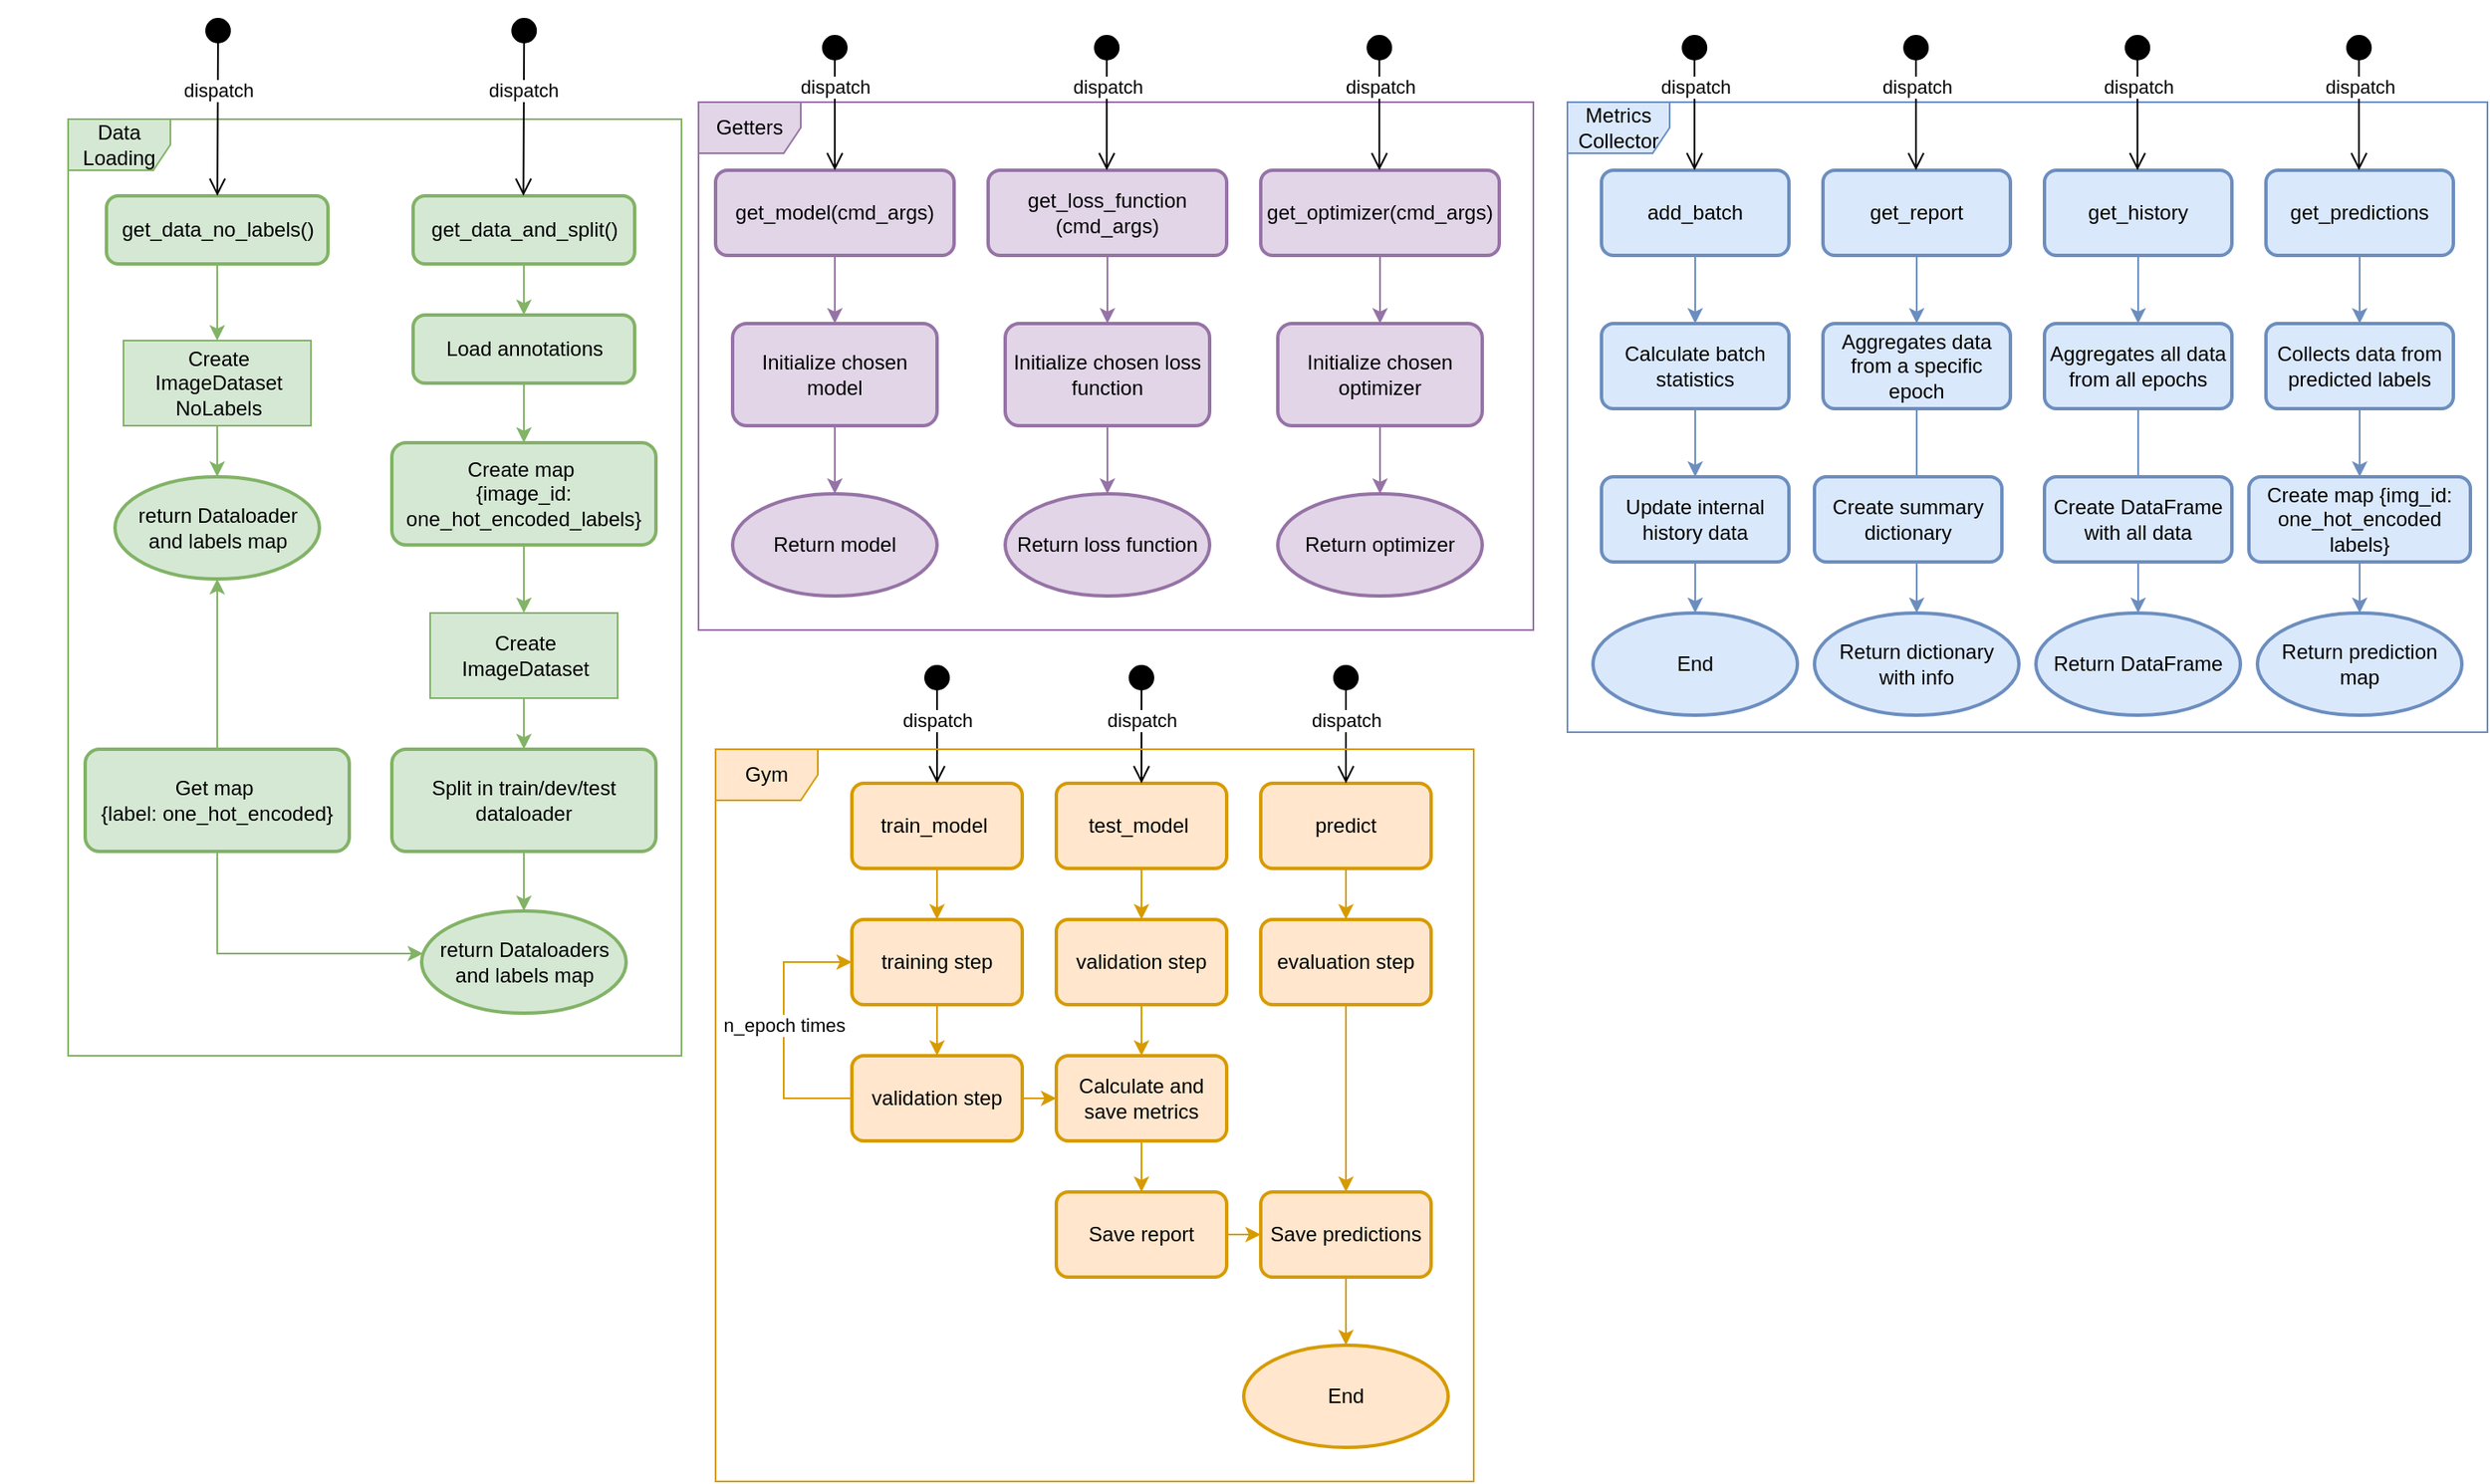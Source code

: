 <mxfile version="20.6.2" type="device"><diagram id="otfZ_aw-mRgFT-Xx-o0A" name="Page-1"><mxGraphModel dx="1581" dy="905" grid="1" gridSize="10" guides="1" tooltips="1" connect="1" arrows="1" fold="1" page="1" pageScale="1" pageWidth="827" pageHeight="1169" math="0" shadow="0"><root><mxCell id="0"/><mxCell id="1" parent="0"/><mxCell id="7wDRAXU-o127ihv3jIuK-36" value="" style="group" vertex="1" connectable="0" parent="1"><mxGeometry x="30" y="80" width="430" height="600" as="geometry"/></mxCell><mxCell id="7wDRAXU-o127ihv3jIuK-1" value="Data Loading" style="shape=umlFrame;whiteSpace=wrap;html=1;fillColor=#d5e8d4;strokeColor=#82b366;" vertex="1" parent="7wDRAXU-o127ihv3jIuK-36"><mxGeometry x="40" y="50" width="360" height="550" as="geometry"/></mxCell><mxCell id="7wDRAXU-o127ihv3jIuK-2" value="Create&lt;br&gt;ImageDataset" style="html=1;fillColor=#d5e8d4;strokeColor=#82b366;" vertex="1" parent="7wDRAXU-o127ihv3jIuK-36"><mxGeometry x="252.5" y="340" width="110" height="50" as="geometry"/></mxCell><mxCell id="7wDRAXU-o127ihv3jIuK-3" value="Create&lt;br&gt;ImageDataset&lt;br&gt;NoLabels" style="html=1;fillColor=#d5e8d4;strokeColor=#82b366;" vertex="1" parent="7wDRAXU-o127ihv3jIuK-36"><mxGeometry x="72.5" y="180" width="110" height="50" as="geometry"/></mxCell><mxCell id="7wDRAXU-o127ihv3jIuK-4" value="get_data_and_split()" style="rounded=1;whiteSpace=wrap;html=1;absoluteArcSize=1;arcSize=14;strokeWidth=2;fillColor=#d5e8d4;strokeColor=#82b366;" vertex="1" parent="7wDRAXU-o127ihv3jIuK-36"><mxGeometry x="242.5" y="95" width="130" height="40" as="geometry"/></mxCell><mxCell id="7wDRAXU-o127ihv3jIuK-7" style="edgeStyle=orthogonalEdgeStyle;rounded=0;orthogonalLoop=1;jettySize=auto;html=1;curved=1;fillColor=#d5e8d4;strokeColor=#82b366;" edge="1" parent="7wDRAXU-o127ihv3jIuK-36" source="7wDRAXU-o127ihv3jIuK-5" target="7wDRAXU-o127ihv3jIuK-3"><mxGeometry relative="1" as="geometry"/></mxCell><mxCell id="7wDRAXU-o127ihv3jIuK-5" value="get_data_no_labels()" style="rounded=1;whiteSpace=wrap;html=1;absoluteArcSize=1;arcSize=14;strokeWidth=2;fillColor=#d5e8d4;strokeColor=#82b366;" vertex="1" parent="7wDRAXU-o127ihv3jIuK-36"><mxGeometry x="62.5" y="95" width="130" height="40" as="geometry"/></mxCell><mxCell id="7wDRAXU-o127ihv3jIuK-10" style="rounded=0;orthogonalLoop=1;jettySize=auto;html=1;fillColor=#d5e8d4;strokeColor=#82b366;" edge="1" parent="7wDRAXU-o127ihv3jIuK-36" source="7wDRAXU-o127ihv3jIuK-11" target="7wDRAXU-o127ihv3jIuK-2"><mxGeometry relative="1" as="geometry"/></mxCell><mxCell id="7wDRAXU-o127ihv3jIuK-6" value="Load annotations" style="rounded=1;whiteSpace=wrap;html=1;absoluteArcSize=1;arcSize=14;strokeWidth=2;fillColor=#d5e8d4;strokeColor=#82b366;" vertex="1" parent="7wDRAXU-o127ihv3jIuK-36"><mxGeometry x="242.5" y="165" width="130" height="40" as="geometry"/></mxCell><mxCell id="7wDRAXU-o127ihv3jIuK-9" style="edgeStyle=orthogonalEdgeStyle;curved=1;rounded=0;orthogonalLoop=1;jettySize=auto;html=1;fillColor=#d5e8d4;strokeColor=#82b366;" edge="1" parent="7wDRAXU-o127ihv3jIuK-36" source="7wDRAXU-o127ihv3jIuK-4" target="7wDRAXU-o127ihv3jIuK-6"><mxGeometry relative="1" as="geometry"/></mxCell><mxCell id="7wDRAXU-o127ihv3jIuK-11" value="Create map&amp;nbsp;&lt;br&gt;{image_id: one_hot_encoded_labels}" style="whiteSpace=wrap;html=1;rounded=1;arcSize=14;strokeWidth=2;fillColor=#d5e8d4;strokeColor=#82b366;" vertex="1" parent="7wDRAXU-o127ihv3jIuK-36"><mxGeometry x="230" y="240" width="155" height="60" as="geometry"/></mxCell><mxCell id="7wDRAXU-o127ihv3jIuK-12" value="" style="rounded=0;orthogonalLoop=1;jettySize=auto;html=1;fillColor=#d5e8d4;strokeColor=#82b366;" edge="1" parent="7wDRAXU-o127ihv3jIuK-36" source="7wDRAXU-o127ihv3jIuK-6" target="7wDRAXU-o127ihv3jIuK-11"><mxGeometry relative="1" as="geometry"/></mxCell><mxCell id="7wDRAXU-o127ihv3jIuK-16" value="Split in train/dev/test&lt;br&gt;dataloader" style="whiteSpace=wrap;html=1;rounded=1;arcSize=14;strokeWidth=2;fillColor=#d5e8d4;strokeColor=#82b366;" vertex="1" parent="7wDRAXU-o127ihv3jIuK-36"><mxGeometry x="230" y="420" width="155" height="60" as="geometry"/></mxCell><mxCell id="7wDRAXU-o127ihv3jIuK-19" style="rounded=0;orthogonalLoop=1;jettySize=auto;html=1;fillColor=#d5e8d4;strokeColor=#82b366;" edge="1" parent="7wDRAXU-o127ihv3jIuK-36" source="7wDRAXU-o127ihv3jIuK-2" target="7wDRAXU-o127ihv3jIuK-16"><mxGeometry relative="1" as="geometry"/></mxCell><mxCell id="7wDRAXU-o127ihv3jIuK-21" value="return Dataloaders&lt;br&gt;and labels map" style="ellipse;whiteSpace=wrap;html=1;rounded=1;arcSize=14;strokeWidth=2;fillColor=#d5e8d4;strokeColor=#82b366;" vertex="1" parent="7wDRAXU-o127ihv3jIuK-36"><mxGeometry x="247.5" y="515" width="120" height="60" as="geometry"/></mxCell><mxCell id="7wDRAXU-o127ihv3jIuK-26" style="edgeStyle=none;rounded=0;orthogonalLoop=1;jettySize=auto;html=1;fillColor=#d5e8d4;strokeColor=#82b366;" edge="1" parent="7wDRAXU-o127ihv3jIuK-36" source="7wDRAXU-o127ihv3jIuK-16" target="7wDRAXU-o127ihv3jIuK-21"><mxGeometry relative="1" as="geometry"/></mxCell><mxCell id="7wDRAXU-o127ihv3jIuK-27" value="return Dataloader&lt;br&gt;and labels map" style="ellipse;whiteSpace=wrap;html=1;rounded=1;arcSize=14;strokeWidth=2;fillColor=#d5e8d4;strokeColor=#82b366;" vertex="1" parent="7wDRAXU-o127ihv3jIuK-36"><mxGeometry x="67.5" y="260" width="120" height="60" as="geometry"/></mxCell><mxCell id="7wDRAXU-o127ihv3jIuK-28" style="edgeStyle=none;rounded=0;orthogonalLoop=1;jettySize=auto;html=1;fillColor=#d5e8d4;strokeColor=#82b366;" edge="1" parent="7wDRAXU-o127ihv3jIuK-36" source="7wDRAXU-o127ihv3jIuK-3" target="7wDRAXU-o127ihv3jIuK-27"><mxGeometry relative="1" as="geometry"/></mxCell><mxCell id="7wDRAXU-o127ihv3jIuK-31" style="edgeStyle=orthogonalEdgeStyle;rounded=0;orthogonalLoop=1;jettySize=auto;html=1;fillColor=#d5e8d4;strokeColor=#82b366;" edge="1" parent="7wDRAXU-o127ihv3jIuK-36" source="7wDRAXU-o127ihv3jIuK-29" target="7wDRAXU-o127ihv3jIuK-21"><mxGeometry relative="1" as="geometry"><Array as="points"><mxPoint x="128" y="540"/></Array></mxGeometry></mxCell><mxCell id="7wDRAXU-o127ihv3jIuK-32" style="edgeStyle=orthogonalEdgeStyle;rounded=0;orthogonalLoop=1;jettySize=auto;html=1;fillColor=#d5e8d4;strokeColor=#82b366;" edge="1" parent="7wDRAXU-o127ihv3jIuK-36" source="7wDRAXU-o127ihv3jIuK-29" target="7wDRAXU-o127ihv3jIuK-27"><mxGeometry relative="1" as="geometry"/></mxCell><mxCell id="7wDRAXU-o127ihv3jIuK-29" value="Get map&amp;nbsp;&lt;br&gt;{label: one_hot_encoded}" style="whiteSpace=wrap;html=1;rounded=1;arcSize=14;strokeWidth=2;fillColor=#d5e8d4;strokeColor=#82b366;" vertex="1" parent="7wDRAXU-o127ihv3jIuK-36"><mxGeometry x="50" y="420" width="155" height="60" as="geometry"/></mxCell><mxCell id="7wDRAXU-o127ihv3jIuK-34" value="dispatch" style="html=1;verticalAlign=bottom;startArrow=circle;startFill=1;endArrow=open;startSize=6;endSize=8;rounded=0;" edge="1" parent="7wDRAXU-o127ihv3jIuK-36" target="7wDRAXU-o127ihv3jIuK-5"><mxGeometry width="80" relative="1" as="geometry"><mxPoint x="128" y="-10" as="sourcePoint"/><mxPoint x="192.5" y="-10" as="targetPoint"/><Array as="points"><mxPoint x="128"/></Array></mxGeometry></mxCell><mxCell id="7wDRAXU-o127ihv3jIuK-35" value="dispatch" style="html=1;verticalAlign=bottom;startArrow=circle;startFill=1;endArrow=open;startSize=6;endSize=8;rounded=0;" edge="1" parent="7wDRAXU-o127ihv3jIuK-36"><mxGeometry width="80" relative="1" as="geometry"><mxPoint x="307.63" y="-10" as="sourcePoint"/><mxPoint x="307.217" y="95" as="targetPoint"/><Array as="points"><mxPoint x="307.63"/></Array></mxGeometry></mxCell><mxCell id="7wDRAXU-o127ihv3jIuK-58" value="" style="group" vertex="1" connectable="0" parent="1"><mxGeometry x="440" y="80" width="490" height="350" as="geometry"/></mxCell><mxCell id="7wDRAXU-o127ihv3jIuK-37" value="Getters" style="shape=umlFrame;whiteSpace=wrap;html=1;fillColor=#e1d5e7;strokeColor=#9673a6;" vertex="1" parent="7wDRAXU-o127ihv3jIuK-58"><mxGeometry y="40" width="490" height="310" as="geometry"/></mxCell><mxCell id="7wDRAXU-o127ihv3jIuK-38" value="get_model(cmd_args)" style="rounded=1;whiteSpace=wrap;html=1;absoluteArcSize=1;arcSize=14;strokeWidth=2;fillColor=#e1d5e7;strokeColor=#9673a6;" vertex="1" parent="7wDRAXU-o127ihv3jIuK-58"><mxGeometry x="10" y="80" width="140" height="50" as="geometry"/></mxCell><mxCell id="7wDRAXU-o127ihv3jIuK-39" value="Return&amp;nbsp;model" style="ellipse;whiteSpace=wrap;html=1;rounded=1;arcSize=14;strokeWidth=2;fillColor=#e1d5e7;strokeColor=#9673a6;" vertex="1" parent="7wDRAXU-o127ihv3jIuK-58"><mxGeometry x="20" y="270" width="120" height="60" as="geometry"/></mxCell><mxCell id="7wDRAXU-o127ihv3jIuK-43" style="edgeStyle=orthogonalEdgeStyle;rounded=0;orthogonalLoop=1;jettySize=auto;html=1;fillColor=#e1d5e7;strokeColor=#9673a6;" edge="1" parent="7wDRAXU-o127ihv3jIuK-58" source="7wDRAXU-o127ihv3jIuK-41" target="7wDRAXU-o127ihv3jIuK-39"><mxGeometry relative="1" as="geometry"/></mxCell><mxCell id="7wDRAXU-o127ihv3jIuK-41" value="Initialize chosen model" style="whiteSpace=wrap;html=1;rounded=1;arcSize=14;strokeWidth=2;fillColor=#e1d5e7;strokeColor=#9673a6;" vertex="1" parent="7wDRAXU-o127ihv3jIuK-58"><mxGeometry x="20" y="170" width="120" height="60" as="geometry"/></mxCell><mxCell id="7wDRAXU-o127ihv3jIuK-42" value="" style="edgeStyle=orthogonalEdgeStyle;rounded=0;orthogonalLoop=1;jettySize=auto;html=1;fillColor=#e1d5e7;strokeColor=#9673a6;" edge="1" parent="7wDRAXU-o127ihv3jIuK-58" source="7wDRAXU-o127ihv3jIuK-38" target="7wDRAXU-o127ihv3jIuK-41"><mxGeometry relative="1" as="geometry"/></mxCell><mxCell id="7wDRAXU-o127ihv3jIuK-45" value="get_loss_function&lt;br&gt;(cmd_args)" style="rounded=1;whiteSpace=wrap;html=1;absoluteArcSize=1;arcSize=14;strokeWidth=2;fillColor=#e1d5e7;strokeColor=#9673a6;" vertex="1" parent="7wDRAXU-o127ihv3jIuK-58"><mxGeometry x="170" y="80" width="140" height="50" as="geometry"/></mxCell><mxCell id="7wDRAXU-o127ihv3jIuK-46" value="Return loss function" style="ellipse;whiteSpace=wrap;html=1;rounded=1;arcSize=14;strokeWidth=2;fillColor=#e1d5e7;strokeColor=#9673a6;" vertex="1" parent="7wDRAXU-o127ihv3jIuK-58"><mxGeometry x="180" y="270" width="120" height="60" as="geometry"/></mxCell><mxCell id="7wDRAXU-o127ihv3jIuK-47" style="edgeStyle=orthogonalEdgeStyle;rounded=0;orthogonalLoop=1;jettySize=auto;html=1;fillColor=#e1d5e7;strokeColor=#9673a6;" edge="1" parent="7wDRAXU-o127ihv3jIuK-58" source="7wDRAXU-o127ihv3jIuK-48" target="7wDRAXU-o127ihv3jIuK-46"><mxGeometry relative="1" as="geometry"/></mxCell><mxCell id="7wDRAXU-o127ihv3jIuK-48" value="Initialize chosen loss function" style="whiteSpace=wrap;html=1;rounded=1;arcSize=14;strokeWidth=2;fillColor=#e1d5e7;strokeColor=#9673a6;" vertex="1" parent="7wDRAXU-o127ihv3jIuK-58"><mxGeometry x="180" y="170" width="120" height="60" as="geometry"/></mxCell><mxCell id="7wDRAXU-o127ihv3jIuK-44" value="" style="edgeStyle=orthogonalEdgeStyle;rounded=0;orthogonalLoop=1;jettySize=auto;html=1;fillColor=#e1d5e7;strokeColor=#9673a6;" edge="1" parent="7wDRAXU-o127ihv3jIuK-58" source="7wDRAXU-o127ihv3jIuK-45" target="7wDRAXU-o127ihv3jIuK-48"><mxGeometry relative="1" as="geometry"/></mxCell><mxCell id="7wDRAXU-o127ihv3jIuK-50" value="get_optimizer(cmd_args)" style="rounded=1;whiteSpace=wrap;html=1;absoluteArcSize=1;arcSize=14;strokeWidth=2;fillColor=#e1d5e7;strokeColor=#9673a6;" vertex="1" parent="7wDRAXU-o127ihv3jIuK-58"><mxGeometry x="330" y="80" width="140" height="50" as="geometry"/></mxCell><mxCell id="7wDRAXU-o127ihv3jIuK-51" value="Return&amp;nbsp;optimizer" style="ellipse;whiteSpace=wrap;html=1;rounded=1;arcSize=14;strokeWidth=2;fillColor=#e1d5e7;strokeColor=#9673a6;" vertex="1" parent="7wDRAXU-o127ihv3jIuK-58"><mxGeometry x="340" y="270" width="120" height="60" as="geometry"/></mxCell><mxCell id="7wDRAXU-o127ihv3jIuK-52" style="edgeStyle=orthogonalEdgeStyle;rounded=0;orthogonalLoop=1;jettySize=auto;html=1;fillColor=#e1d5e7;strokeColor=#9673a6;" edge="1" parent="7wDRAXU-o127ihv3jIuK-58" source="7wDRAXU-o127ihv3jIuK-53" target="7wDRAXU-o127ihv3jIuK-51"><mxGeometry relative="1" as="geometry"/></mxCell><mxCell id="7wDRAXU-o127ihv3jIuK-53" value="Initialize chosen optimizer" style="whiteSpace=wrap;html=1;rounded=1;arcSize=14;strokeWidth=2;fillColor=#e1d5e7;strokeColor=#9673a6;" vertex="1" parent="7wDRAXU-o127ihv3jIuK-58"><mxGeometry x="340" y="170" width="120" height="60" as="geometry"/></mxCell><mxCell id="7wDRAXU-o127ihv3jIuK-49" value="" style="edgeStyle=orthogonalEdgeStyle;rounded=0;orthogonalLoop=1;jettySize=auto;html=1;fillColor=#e1d5e7;strokeColor=#9673a6;" edge="1" parent="7wDRAXU-o127ihv3jIuK-58" source="7wDRAXU-o127ihv3jIuK-50" target="7wDRAXU-o127ihv3jIuK-53"><mxGeometry relative="1" as="geometry"/></mxCell><mxCell id="7wDRAXU-o127ihv3jIuK-54" value="dispatch" style="html=1;verticalAlign=bottom;startArrow=circle;startFill=1;endArrow=open;startSize=6;endSize=8;rounded=0;entryX=0.5;entryY=0;entryDx=0;entryDy=0;" edge="1" parent="7wDRAXU-o127ihv3jIuK-58" target="7wDRAXU-o127ihv3jIuK-38"><mxGeometry width="80" relative="1" as="geometry"><mxPoint x="80" as="sourcePoint"/><mxPoint x="120" as="targetPoint"/></mxGeometry></mxCell><mxCell id="7wDRAXU-o127ihv3jIuK-56" value="dispatch" style="html=1;verticalAlign=bottom;startArrow=circle;startFill=1;endArrow=open;startSize=6;endSize=8;rounded=0;entryX=0.5;entryY=0;entryDx=0;entryDy=0;" edge="1" parent="7wDRAXU-o127ihv3jIuK-58"><mxGeometry width="80" relative="1" as="geometry"><mxPoint x="239.62" as="sourcePoint"/><mxPoint x="239.62" y="80" as="targetPoint"/></mxGeometry></mxCell><mxCell id="7wDRAXU-o127ihv3jIuK-57" value="dispatch" style="html=1;verticalAlign=bottom;startArrow=circle;startFill=1;endArrow=open;startSize=6;endSize=8;rounded=0;entryX=0.5;entryY=0;entryDx=0;entryDy=0;" edge="1" parent="7wDRAXU-o127ihv3jIuK-58"><mxGeometry width="80" relative="1" as="geometry"><mxPoint x="399.62" as="sourcePoint"/><mxPoint x="399.62" y="80" as="targetPoint"/></mxGeometry></mxCell><mxCell id="7wDRAXU-o127ihv3jIuK-91" value="" style="group" vertex="1" connectable="0" parent="1"><mxGeometry x="450" y="450" width="445" height="480" as="geometry"/></mxCell><mxCell id="7wDRAXU-o127ihv3jIuK-59" value="train_model&amp;nbsp;" style="rounded=1;whiteSpace=wrap;html=1;absoluteArcSize=1;arcSize=14;strokeWidth=2;fillColor=#ffe6cc;strokeColor=#d79b00;" vertex="1" parent="7wDRAXU-o127ihv3jIuK-91"><mxGeometry x="80" y="70" width="100" height="50" as="geometry"/></mxCell><mxCell id="7wDRAXU-o127ihv3jIuK-60" value="dispatch" style="html=1;verticalAlign=bottom;startArrow=circle;startFill=1;endArrow=open;startSize=6;endSize=8;rounded=0;entryX=0.5;entryY=0;entryDx=0;entryDy=0;" edge="1" parent="7wDRAXU-o127ihv3jIuK-91" target="7wDRAXU-o127ihv3jIuK-59"><mxGeometry x="0.2" width="80" relative="1" as="geometry"><mxPoint x="130" as="sourcePoint"/><mxPoint x="170" y="40" as="targetPoint"/><mxPoint as="offset"/></mxGeometry></mxCell><mxCell id="7wDRAXU-o127ihv3jIuK-61" value="test_model&amp;nbsp;" style="rounded=1;whiteSpace=wrap;html=1;absoluteArcSize=1;arcSize=14;strokeWidth=2;fillColor=#ffe6cc;strokeColor=#d79b00;" vertex="1" parent="7wDRAXU-o127ihv3jIuK-91"><mxGeometry x="200" y="70" width="100" height="50" as="geometry"/></mxCell><mxCell id="7wDRAXU-o127ihv3jIuK-62" value="dispatch" style="html=1;verticalAlign=bottom;startArrow=circle;startFill=1;endArrow=open;startSize=6;endSize=8;rounded=0;entryX=0.5;entryY=0;entryDx=0;entryDy=0;" edge="1" parent="7wDRAXU-o127ihv3jIuK-91" target="7wDRAXU-o127ihv3jIuK-61"><mxGeometry x="0.2" width="80" relative="1" as="geometry"><mxPoint x="250.0" as="sourcePoint"/><mxPoint x="290" y="40" as="targetPoint"/><mxPoint as="offset"/></mxGeometry></mxCell><mxCell id="7wDRAXU-o127ihv3jIuK-63" value="predict" style="rounded=1;whiteSpace=wrap;html=1;absoluteArcSize=1;arcSize=14;strokeWidth=2;fillColor=#ffe6cc;strokeColor=#d79b00;" vertex="1" parent="7wDRAXU-o127ihv3jIuK-91"><mxGeometry x="320" y="70" width="100" height="50" as="geometry"/></mxCell><mxCell id="7wDRAXU-o127ihv3jIuK-64" value="dispatch" style="html=1;verticalAlign=bottom;startArrow=circle;startFill=1;endArrow=open;startSize=6;endSize=8;rounded=0;entryX=0.5;entryY=0;entryDx=0;entryDy=0;" edge="1" parent="7wDRAXU-o127ihv3jIuK-91" target="7wDRAXU-o127ihv3jIuK-63"><mxGeometry x="0.2" width="80" relative="1" as="geometry"><mxPoint x="370.0" as="sourcePoint"/><mxPoint x="410" y="40" as="targetPoint"/><mxPoint as="offset"/></mxGeometry></mxCell><mxCell id="7wDRAXU-o127ihv3jIuK-65" value="training step" style="rounded=1;whiteSpace=wrap;html=1;absoluteArcSize=1;arcSize=14;strokeWidth=2;fillColor=#ffe6cc;strokeColor=#d79b00;" vertex="1" parent="7wDRAXU-o127ihv3jIuK-91"><mxGeometry x="80" y="150" width="100" height="50" as="geometry"/></mxCell><mxCell id="7wDRAXU-o127ihv3jIuK-66" value="" style="edgeStyle=orthogonalEdgeStyle;rounded=0;orthogonalLoop=1;jettySize=auto;html=1;fillColor=#ffe6cc;strokeColor=#d79b00;" edge="1" parent="7wDRAXU-o127ihv3jIuK-91" source="7wDRAXU-o127ihv3jIuK-59" target="7wDRAXU-o127ihv3jIuK-65"><mxGeometry relative="1" as="geometry"/></mxCell><mxCell id="7wDRAXU-o127ihv3jIuK-69" value="validation step" style="rounded=1;whiteSpace=wrap;html=1;absoluteArcSize=1;arcSize=14;strokeWidth=2;fillColor=#ffe6cc;strokeColor=#d79b00;" vertex="1" parent="7wDRAXU-o127ihv3jIuK-91"><mxGeometry x="80" y="230" width="100" height="50" as="geometry"/></mxCell><mxCell id="7wDRAXU-o127ihv3jIuK-70" value="" style="edgeStyle=orthogonalEdgeStyle;rounded=0;orthogonalLoop=1;jettySize=auto;html=1;entryX=0;entryY=0.5;entryDx=0;entryDy=0;exitX=0;exitY=0.5;exitDx=0;exitDy=0;fillColor=#ffe6cc;strokeColor=#d79b00;" edge="1" parent="7wDRAXU-o127ihv3jIuK-91" source="7wDRAXU-o127ihv3jIuK-69" target="7wDRAXU-o127ihv3jIuK-65"><mxGeometry relative="1" as="geometry"><Array as="points"><mxPoint x="40" y="255"/><mxPoint x="40" y="175"/></Array></mxGeometry></mxCell><mxCell id="7wDRAXU-o127ihv3jIuK-71" value="n_epoch times" style="edgeLabel;html=1;align=center;verticalAlign=middle;resizable=0;points=[];" vertex="1" connectable="0" parent="7wDRAXU-o127ihv3jIuK-70"><mxGeometry x="0.432" y="1" relative="1" as="geometry"><mxPoint x="1" y="31" as="offset"/></mxGeometry></mxCell><mxCell id="7wDRAXU-o127ihv3jIuK-72" style="edgeStyle=orthogonalEdgeStyle;rounded=0;orthogonalLoop=1;jettySize=auto;html=1;fillColor=#ffe6cc;strokeColor=#d79b00;" edge="1" parent="7wDRAXU-o127ihv3jIuK-91" source="7wDRAXU-o127ihv3jIuK-65" target="7wDRAXU-o127ihv3jIuK-69"><mxGeometry relative="1" as="geometry"/></mxCell><mxCell id="7wDRAXU-o127ihv3jIuK-73" value="validation step" style="rounded=1;whiteSpace=wrap;html=1;absoluteArcSize=1;arcSize=14;strokeWidth=2;fillColor=#ffe6cc;strokeColor=#d79b00;" vertex="1" parent="7wDRAXU-o127ihv3jIuK-91"><mxGeometry x="200" y="150" width="100" height="50" as="geometry"/></mxCell><mxCell id="7wDRAXU-o127ihv3jIuK-74" style="edgeStyle=orthogonalEdgeStyle;rounded=0;orthogonalLoop=1;jettySize=auto;html=1;fillColor=#ffe6cc;strokeColor=#d79b00;" edge="1" parent="7wDRAXU-o127ihv3jIuK-91" source="7wDRAXU-o127ihv3jIuK-61" target="7wDRAXU-o127ihv3jIuK-73"><mxGeometry relative="1" as="geometry"/></mxCell><mxCell id="7wDRAXU-o127ihv3jIuK-75" value="Calculate and save metrics" style="rounded=1;whiteSpace=wrap;html=1;absoluteArcSize=1;arcSize=14;strokeWidth=2;fillColor=#ffe6cc;strokeColor=#d79b00;" vertex="1" parent="7wDRAXU-o127ihv3jIuK-91"><mxGeometry x="200" y="230" width="100" height="50" as="geometry"/></mxCell><mxCell id="7wDRAXU-o127ihv3jIuK-76" style="edgeStyle=orthogonalEdgeStyle;rounded=0;orthogonalLoop=1;jettySize=auto;html=1;fillColor=#ffe6cc;strokeColor=#d79b00;" edge="1" parent="7wDRAXU-o127ihv3jIuK-91" source="7wDRAXU-o127ihv3jIuK-69" target="7wDRAXU-o127ihv3jIuK-75"><mxGeometry relative="1" as="geometry"/></mxCell><mxCell id="7wDRAXU-o127ihv3jIuK-77" style="edgeStyle=orthogonalEdgeStyle;rounded=0;orthogonalLoop=1;jettySize=auto;html=1;fillColor=#ffe6cc;strokeColor=#d79b00;" edge="1" parent="7wDRAXU-o127ihv3jIuK-91" source="7wDRAXU-o127ihv3jIuK-73" target="7wDRAXU-o127ihv3jIuK-75"><mxGeometry relative="1" as="geometry"/></mxCell><mxCell id="7wDRAXU-o127ihv3jIuK-78" value="evaluation step" style="rounded=1;whiteSpace=wrap;html=1;absoluteArcSize=1;arcSize=14;strokeWidth=2;fillColor=#ffe6cc;strokeColor=#d79b00;" vertex="1" parent="7wDRAXU-o127ihv3jIuK-91"><mxGeometry x="320" y="150" width="100" height="50" as="geometry"/></mxCell><mxCell id="7wDRAXU-o127ihv3jIuK-79" style="edgeStyle=orthogonalEdgeStyle;rounded=0;orthogonalLoop=1;jettySize=auto;html=1;fillColor=#ffe6cc;strokeColor=#d79b00;" edge="1" parent="7wDRAXU-o127ihv3jIuK-91" source="7wDRAXU-o127ihv3jIuK-63" target="7wDRAXU-o127ihv3jIuK-78"><mxGeometry relative="1" as="geometry"/></mxCell><mxCell id="7wDRAXU-o127ihv3jIuK-83" value="Save report" style="rounded=1;whiteSpace=wrap;html=1;absoluteArcSize=1;arcSize=14;strokeWidth=2;fillColor=#ffe6cc;strokeColor=#d79b00;" vertex="1" parent="7wDRAXU-o127ihv3jIuK-91"><mxGeometry x="200" y="310" width="100" height="50" as="geometry"/></mxCell><mxCell id="7wDRAXU-o127ihv3jIuK-84" value="" style="edgeStyle=orthogonalEdgeStyle;rounded=0;orthogonalLoop=1;jettySize=auto;html=1;fillColor=#ffe6cc;strokeColor=#d79b00;" edge="1" parent="7wDRAXU-o127ihv3jIuK-91" source="7wDRAXU-o127ihv3jIuK-75" target="7wDRAXU-o127ihv3jIuK-83"><mxGeometry relative="1" as="geometry"/></mxCell><mxCell id="7wDRAXU-o127ihv3jIuK-85" value="Save predictions" style="rounded=1;whiteSpace=wrap;html=1;absoluteArcSize=1;arcSize=14;strokeWidth=2;fillColor=#ffe6cc;strokeColor=#d79b00;" vertex="1" parent="7wDRAXU-o127ihv3jIuK-91"><mxGeometry x="320" y="310" width="100" height="50" as="geometry"/></mxCell><mxCell id="7wDRAXU-o127ihv3jIuK-87" style="edgeStyle=orthogonalEdgeStyle;rounded=0;orthogonalLoop=1;jettySize=auto;html=1;fillColor=#ffe6cc;strokeColor=#d79b00;" edge="1" parent="7wDRAXU-o127ihv3jIuK-91" source="7wDRAXU-o127ihv3jIuK-78" target="7wDRAXU-o127ihv3jIuK-85"><mxGeometry relative="1" as="geometry"/></mxCell><mxCell id="7wDRAXU-o127ihv3jIuK-86" style="edgeStyle=orthogonalEdgeStyle;rounded=0;orthogonalLoop=1;jettySize=auto;html=1;fillColor=#ffe6cc;strokeColor=#d79b00;" edge="1" parent="7wDRAXU-o127ihv3jIuK-91" source="7wDRAXU-o127ihv3jIuK-83" target="7wDRAXU-o127ihv3jIuK-85"><mxGeometry relative="1" as="geometry"/></mxCell><mxCell id="7wDRAXU-o127ihv3jIuK-88" value="End" style="ellipse;whiteSpace=wrap;html=1;rounded=1;arcSize=14;strokeWidth=2;fillColor=#ffe6cc;strokeColor=#d79b00;" vertex="1" parent="7wDRAXU-o127ihv3jIuK-91"><mxGeometry x="310" y="400" width="120" height="60" as="geometry"/></mxCell><mxCell id="7wDRAXU-o127ihv3jIuK-89" style="edgeStyle=orthogonalEdgeStyle;rounded=0;orthogonalLoop=1;jettySize=auto;html=1;fillColor=#ffe6cc;strokeColor=#d79b00;" edge="1" parent="7wDRAXU-o127ihv3jIuK-91" source="7wDRAXU-o127ihv3jIuK-85" target="7wDRAXU-o127ihv3jIuK-88"><mxGeometry relative="1" as="geometry"/></mxCell><mxCell id="7wDRAXU-o127ihv3jIuK-90" value="Gym" style="shape=umlFrame;whiteSpace=wrap;html=1;fillColor=#ffe6cc;strokeColor=#d79b00;" vertex="1" parent="7wDRAXU-o127ihv3jIuK-91"><mxGeometry y="50" width="445" height="430" as="geometry"/></mxCell><mxCell id="7wDRAXU-o127ihv3jIuK-127" value="" style="group" vertex="1" connectable="0" parent="1"><mxGeometry x="950" y="80" width="540" height="410" as="geometry"/></mxCell><mxCell id="7wDRAXU-o127ihv3jIuK-121" value="Metrics&lt;br&gt;Collector" style="shape=umlFrame;whiteSpace=wrap;html=1;fillColor=#dae8fc;strokeColor=#6c8ebf;" vertex="1" parent="7wDRAXU-o127ihv3jIuK-127"><mxGeometry y="40" width="540" height="370" as="geometry"/></mxCell><mxCell id="7wDRAXU-o127ihv3jIuK-93" value="add_batch" style="rounded=1;whiteSpace=wrap;html=1;absoluteArcSize=1;arcSize=14;strokeWidth=2;fillColor=#dae8fc;strokeColor=#6c8ebf;" vertex="1" parent="7wDRAXU-o127ihv3jIuK-127"><mxGeometry x="20" y="80" width="110" height="50" as="geometry"/></mxCell><mxCell id="7wDRAXU-o127ihv3jIuK-94" value="dispatch" style="html=1;verticalAlign=bottom;startArrow=circle;startFill=1;endArrow=open;startSize=6;endSize=8;rounded=0;entryX=0.5;entryY=0;entryDx=0;entryDy=0;" edge="1" parent="7wDRAXU-o127ihv3jIuK-127"><mxGeometry width="80" relative="1" as="geometry"><mxPoint x="74.6" as="sourcePoint"/><mxPoint x="74.6" y="80" as="targetPoint"/></mxGeometry></mxCell><mxCell id="7wDRAXU-o127ihv3jIuK-95" value="get_report" style="rounded=1;whiteSpace=wrap;html=1;absoluteArcSize=1;arcSize=14;strokeWidth=2;fillColor=#dae8fc;strokeColor=#6c8ebf;" vertex="1" parent="7wDRAXU-o127ihv3jIuK-127"><mxGeometry x="150" y="80" width="110" height="50" as="geometry"/></mxCell><mxCell id="7wDRAXU-o127ihv3jIuK-96" value="dispatch" style="html=1;verticalAlign=bottom;startArrow=circle;startFill=1;endArrow=open;startSize=6;endSize=8;rounded=0;entryX=0.5;entryY=0;entryDx=0;entryDy=0;" edge="1" parent="7wDRAXU-o127ihv3jIuK-127"><mxGeometry width="80" relative="1" as="geometry"><mxPoint x="204.6" as="sourcePoint"/><mxPoint x="204.6" y="80" as="targetPoint"/></mxGeometry></mxCell><mxCell id="7wDRAXU-o127ihv3jIuK-97" value="get_history" style="rounded=1;whiteSpace=wrap;html=1;absoluteArcSize=1;arcSize=14;strokeWidth=2;fillColor=#dae8fc;strokeColor=#6c8ebf;" vertex="1" parent="7wDRAXU-o127ihv3jIuK-127"><mxGeometry x="280" y="80" width="110" height="50" as="geometry"/></mxCell><mxCell id="7wDRAXU-o127ihv3jIuK-98" value="dispatch" style="html=1;verticalAlign=bottom;startArrow=circle;startFill=1;endArrow=open;startSize=6;endSize=8;rounded=0;entryX=0.5;entryY=0;entryDx=0;entryDy=0;" edge="1" parent="7wDRAXU-o127ihv3jIuK-127"><mxGeometry width="80" relative="1" as="geometry"><mxPoint x="334.6" as="sourcePoint"/><mxPoint x="334.6" y="80" as="targetPoint"/></mxGeometry></mxCell><mxCell id="7wDRAXU-o127ihv3jIuK-99" value="get_predictions" style="rounded=1;whiteSpace=wrap;html=1;absoluteArcSize=1;arcSize=14;strokeWidth=2;fillColor=#dae8fc;strokeColor=#6c8ebf;" vertex="1" parent="7wDRAXU-o127ihv3jIuK-127"><mxGeometry x="410" y="80" width="110" height="50" as="geometry"/></mxCell><mxCell id="7wDRAXU-o127ihv3jIuK-100" value="dispatch" style="html=1;verticalAlign=bottom;startArrow=circle;startFill=1;endArrow=open;startSize=6;endSize=8;rounded=0;entryX=0.5;entryY=0;entryDx=0;entryDy=0;" edge="1" parent="7wDRAXU-o127ihv3jIuK-127"><mxGeometry width="80" relative="1" as="geometry"><mxPoint x="464.6" as="sourcePoint"/><mxPoint x="464.6" y="80" as="targetPoint"/></mxGeometry></mxCell><mxCell id="7wDRAXU-o127ihv3jIuK-101" value="Calculate batch statistics" style="rounded=1;whiteSpace=wrap;html=1;absoluteArcSize=1;arcSize=14;strokeWidth=2;fillColor=#dae8fc;strokeColor=#6c8ebf;" vertex="1" parent="7wDRAXU-o127ihv3jIuK-127"><mxGeometry x="20" y="170" width="110" height="50" as="geometry"/></mxCell><mxCell id="7wDRAXU-o127ihv3jIuK-102" value="" style="edgeStyle=orthogonalEdgeStyle;rounded=0;orthogonalLoop=1;jettySize=auto;html=1;fillColor=#dae8fc;strokeColor=#6c8ebf;" edge="1" parent="7wDRAXU-o127ihv3jIuK-127" source="7wDRAXU-o127ihv3jIuK-93" target="7wDRAXU-o127ihv3jIuK-101"><mxGeometry relative="1" as="geometry"/></mxCell><mxCell id="7wDRAXU-o127ihv3jIuK-103" value="Update internal&lt;br&gt;history data" style="rounded=1;whiteSpace=wrap;html=1;absoluteArcSize=1;arcSize=14;strokeWidth=2;fillColor=#dae8fc;strokeColor=#6c8ebf;" vertex="1" parent="7wDRAXU-o127ihv3jIuK-127"><mxGeometry x="20" y="260" width="110" height="50" as="geometry"/></mxCell><mxCell id="7wDRAXU-o127ihv3jIuK-104" value="" style="edgeStyle=orthogonalEdgeStyle;rounded=0;orthogonalLoop=1;jettySize=auto;html=1;fillColor=#dae8fc;strokeColor=#6c8ebf;" edge="1" parent="7wDRAXU-o127ihv3jIuK-127" source="7wDRAXU-o127ihv3jIuK-101" target="7wDRAXU-o127ihv3jIuK-103"><mxGeometry relative="1" as="geometry"/></mxCell><mxCell id="7wDRAXU-o127ihv3jIuK-106" value="Aggregates all data&lt;br&gt;from all epochs" style="rounded=1;whiteSpace=wrap;html=1;absoluteArcSize=1;arcSize=14;strokeWidth=2;fillColor=#dae8fc;strokeColor=#6c8ebf;" vertex="1" parent="7wDRAXU-o127ihv3jIuK-127"><mxGeometry x="280" y="170" width="110" height="50" as="geometry"/></mxCell><mxCell id="7wDRAXU-o127ihv3jIuK-107" style="edgeStyle=orthogonalEdgeStyle;rounded=0;orthogonalLoop=1;jettySize=auto;html=1;fillColor=#dae8fc;strokeColor=#6c8ebf;" edge="1" parent="7wDRAXU-o127ihv3jIuK-127" source="7wDRAXU-o127ihv3jIuK-97" target="7wDRAXU-o127ihv3jIuK-106"><mxGeometry relative="1" as="geometry"/></mxCell><mxCell id="7wDRAXU-o127ihv3jIuK-108" value="Return DataFrame" style="ellipse;whiteSpace=wrap;html=1;rounded=1;arcSize=14;strokeWidth=2;fillColor=#dae8fc;strokeColor=#6c8ebf;" vertex="1" parent="7wDRAXU-o127ihv3jIuK-127"><mxGeometry x="275" y="340" width="120" height="60" as="geometry"/></mxCell><mxCell id="7wDRAXU-o127ihv3jIuK-109" value="" style="edgeStyle=orthogonalEdgeStyle;rounded=0;orthogonalLoop=1;jettySize=auto;html=1;fillColor=#dae8fc;strokeColor=#6c8ebf;" edge="1" parent="7wDRAXU-o127ihv3jIuK-127" source="7wDRAXU-o127ihv3jIuK-106" target="7wDRAXU-o127ihv3jIuK-108"><mxGeometry relative="1" as="geometry"/></mxCell><mxCell id="7wDRAXU-o127ihv3jIuK-110" value="Aggregates data from a specific epoch" style="rounded=1;whiteSpace=wrap;html=1;absoluteArcSize=1;arcSize=14;strokeWidth=2;fillColor=#dae8fc;strokeColor=#6c8ebf;" vertex="1" parent="7wDRAXU-o127ihv3jIuK-127"><mxGeometry x="150" y="170" width="110" height="50" as="geometry"/></mxCell><mxCell id="7wDRAXU-o127ihv3jIuK-111" value="" style="edgeStyle=orthogonalEdgeStyle;rounded=0;orthogonalLoop=1;jettySize=auto;html=1;fillColor=#dae8fc;strokeColor=#6c8ebf;" edge="1" parent="7wDRAXU-o127ihv3jIuK-127" source="7wDRAXU-o127ihv3jIuK-95" target="7wDRAXU-o127ihv3jIuK-110"><mxGeometry relative="1" as="geometry"/></mxCell><mxCell id="7wDRAXU-o127ihv3jIuK-112" value="Return dictionary &lt;br&gt;with info" style="ellipse;whiteSpace=wrap;html=1;rounded=1;arcSize=14;strokeWidth=2;fillColor=#dae8fc;strokeColor=#6c8ebf;" vertex="1" parent="7wDRAXU-o127ihv3jIuK-127"><mxGeometry x="145" y="340" width="120" height="60" as="geometry"/></mxCell><mxCell id="7wDRAXU-o127ihv3jIuK-113" style="edgeStyle=orthogonalEdgeStyle;rounded=0;orthogonalLoop=1;jettySize=auto;html=1;fillColor=#dae8fc;strokeColor=#6c8ebf;" edge="1" parent="7wDRAXU-o127ihv3jIuK-127" source="7wDRAXU-o127ihv3jIuK-110" target="7wDRAXU-o127ihv3jIuK-112"><mxGeometry relative="1" as="geometry"/></mxCell><mxCell id="7wDRAXU-o127ihv3jIuK-114" value="Collects data from predicted labels" style="rounded=1;whiteSpace=wrap;html=1;absoluteArcSize=1;arcSize=14;strokeWidth=2;fillColor=#dae8fc;strokeColor=#6c8ebf;" vertex="1" parent="7wDRAXU-o127ihv3jIuK-127"><mxGeometry x="410" y="170" width="110" height="50" as="geometry"/></mxCell><mxCell id="7wDRAXU-o127ihv3jIuK-117" style="edgeStyle=orthogonalEdgeStyle;rounded=0;orthogonalLoop=1;jettySize=auto;html=1;fillColor=#dae8fc;strokeColor=#6c8ebf;" edge="1" parent="7wDRAXU-o127ihv3jIuK-127" source="7wDRAXU-o127ihv3jIuK-99" target="7wDRAXU-o127ihv3jIuK-114"><mxGeometry relative="1" as="geometry"/></mxCell><mxCell id="7wDRAXU-o127ihv3jIuK-115" value="Return prediction map" style="ellipse;whiteSpace=wrap;html=1;rounded=1;arcSize=14;strokeWidth=2;fillColor=#dae8fc;strokeColor=#6c8ebf;" vertex="1" parent="7wDRAXU-o127ihv3jIuK-127"><mxGeometry x="405" y="340" width="120" height="60" as="geometry"/></mxCell><mxCell id="7wDRAXU-o127ihv3jIuK-120" style="edgeStyle=orthogonalEdgeStyle;rounded=0;orthogonalLoop=1;jettySize=auto;html=1;fillColor=#dae8fc;strokeColor=#6c8ebf;" edge="1" parent="7wDRAXU-o127ihv3jIuK-127" source="7wDRAXU-o127ihv3jIuK-118" target="7wDRAXU-o127ihv3jIuK-115"><mxGeometry relative="1" as="geometry"/></mxCell><mxCell id="7wDRAXU-o127ihv3jIuK-118" value="Create map {img_id: one_hot_encoded labels}" style="rounded=1;whiteSpace=wrap;html=1;absoluteArcSize=1;arcSize=14;strokeWidth=2;fillColor=#dae8fc;strokeColor=#6c8ebf;" vertex="1" parent="7wDRAXU-o127ihv3jIuK-127"><mxGeometry x="400" y="260" width="130" height="50" as="geometry"/></mxCell><mxCell id="7wDRAXU-o127ihv3jIuK-119" value="" style="edgeStyle=orthogonalEdgeStyle;rounded=0;orthogonalLoop=1;jettySize=auto;html=1;fillColor=#dae8fc;strokeColor=#6c8ebf;" edge="1" parent="7wDRAXU-o127ihv3jIuK-127" source="7wDRAXU-o127ihv3jIuK-114" target="7wDRAXU-o127ihv3jIuK-118"><mxGeometry relative="1" as="geometry"/></mxCell><mxCell id="7wDRAXU-o127ihv3jIuK-123" value="End" style="ellipse;whiteSpace=wrap;html=1;rounded=1;arcSize=14;strokeWidth=2;fillColor=#dae8fc;strokeColor=#6c8ebf;" vertex="1" parent="7wDRAXU-o127ihv3jIuK-127"><mxGeometry x="15" y="340" width="120" height="60" as="geometry"/></mxCell><mxCell id="7wDRAXU-o127ihv3jIuK-124" style="edgeStyle=orthogonalEdgeStyle;rounded=0;orthogonalLoop=1;jettySize=auto;html=1;fillColor=#dae8fc;strokeColor=#6c8ebf;" edge="1" parent="7wDRAXU-o127ihv3jIuK-127" source="7wDRAXU-o127ihv3jIuK-103" target="7wDRAXU-o127ihv3jIuK-123"><mxGeometry relative="1" as="geometry"/></mxCell><mxCell id="7wDRAXU-o127ihv3jIuK-125" value="Create summary dictionary" style="rounded=1;whiteSpace=wrap;html=1;absoluteArcSize=1;arcSize=14;strokeWidth=2;fillColor=#dae8fc;strokeColor=#6c8ebf;" vertex="1" parent="7wDRAXU-o127ihv3jIuK-127"><mxGeometry x="145" y="260" width="110" height="50" as="geometry"/></mxCell><mxCell id="7wDRAXU-o127ihv3jIuK-126" value="Create DataFrame with all data" style="rounded=1;whiteSpace=wrap;html=1;absoluteArcSize=1;arcSize=14;strokeWidth=2;fillColor=#dae8fc;strokeColor=#6c8ebf;" vertex="1" parent="7wDRAXU-o127ihv3jIuK-127"><mxGeometry x="280" y="260" width="110" height="50" as="geometry"/></mxCell></root></mxGraphModel></diagram></mxfile>
